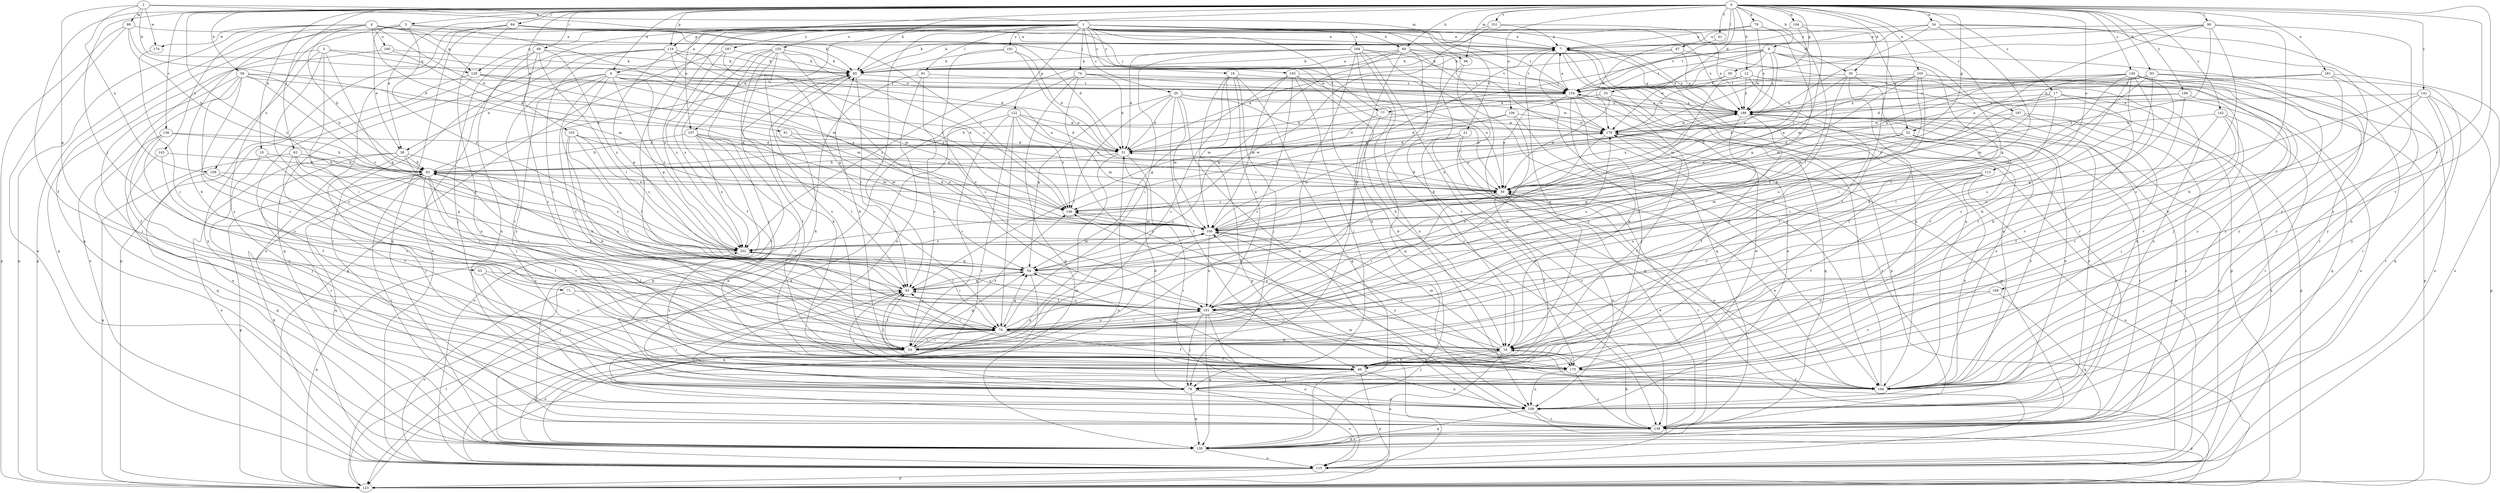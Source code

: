strict digraph  {
0;
1;
2;
3;
4;
5;
6;
7;
9;
10;
12;
16;
17;
19;
20;
21;
24;
25;
30;
31;
34;
38;
39;
41;
46;
50;
52;
53;
54;
56;
60;
61;
62;
63;
64;
69;
70;
71;
74;
77;
78;
79;
83;
85;
87;
90;
91;
93;
96;
99;
100;
103;
104;
105;
106;
107;
108;
113;
115;
119;
122;
123;
129;
130;
136;
138;
140;
141;
142;
143;
146;
151;
154;
155;
159;
160;
161;
169;
170;
174;
178;
181;
184;
186;
187;
191;
193;
194;
197;
198;
202;
0 -> 5  [label=a];
0 -> 6  [label=a];
0 -> 9  [label=b];
0 -> 10  [label=b];
0 -> 12  [label=b];
0 -> 17  [label=c];
0 -> 25  [label=d];
0 -> 30  [label=d];
0 -> 34  [label=e];
0 -> 38  [label=e];
0 -> 41  [label=f];
0 -> 46  [label=f];
0 -> 50  [label=g];
0 -> 52  [label=g];
0 -> 56  [label=h];
0 -> 60  [label=h];
0 -> 63  [label=i];
0 -> 64  [label=i];
0 -> 69  [label=i];
0 -> 71  [label=j];
0 -> 79  [label=k];
0 -> 83  [label=k];
0 -> 85  [label=k];
0 -> 87  [label=l];
0 -> 90  [label=l];
0 -> 96  [label=m];
0 -> 103  [label=n];
0 -> 104  [label=n];
0 -> 105  [label=n];
0 -> 106  [label=n];
0 -> 107  [label=n];
0 -> 113  [label=o];
0 -> 119  [label=p];
0 -> 136  [label=r];
0 -> 140  [label=s];
0 -> 141  [label=s];
0 -> 142  [label=s];
0 -> 151  [label=t];
0 -> 169  [label=v];
0 -> 170  [label=v];
0 -> 181  [label=x];
0 -> 197  [label=z];
0 -> 198  [label=z];
0 -> 202  [label=z];
1 -> 6  [label=a];
1 -> 7  [label=a];
1 -> 16  [label=b];
1 -> 19  [label=c];
1 -> 20  [label=c];
1 -> 21  [label=c];
1 -> 30  [label=d];
1 -> 52  [label=g];
1 -> 60  [label=h];
1 -> 70  [label=i];
1 -> 74  [label=j];
1 -> 91  [label=l];
1 -> 93  [label=l];
1 -> 107  [label=n];
1 -> 108  [label=n];
1 -> 115  [label=o];
1 -> 119  [label=p];
1 -> 122  [label=p];
1 -> 129  [label=q];
1 -> 138  [label=r];
1 -> 154  [label=t];
1 -> 155  [label=u];
1 -> 184  [label=x];
1 -> 186  [label=x];
1 -> 187  [label=y];
1 -> 191  [label=y];
1 -> 193  [label=y];
1 -> 202  [label=z];
2 -> 53  [label=g];
2 -> 77  [label=j];
2 -> 85  [label=k];
2 -> 96  [label=m];
2 -> 99  [label=m];
2 -> 159  [label=u];
2 -> 174  [label=w];
3 -> 24  [label=c];
3 -> 54  [label=g];
3 -> 70  [label=i];
3 -> 115  [label=o];
3 -> 129  [label=q];
3 -> 159  [label=u];
3 -> 186  [label=x];
4 -> 7  [label=a];
4 -> 16  [label=b];
4 -> 61  [label=h];
4 -> 62  [label=h];
4 -> 85  [label=k];
4 -> 100  [label=m];
4 -> 123  [label=p];
4 -> 129  [label=q];
4 -> 143  [label=s];
4 -> 160  [label=u];
4 -> 174  [label=w];
4 -> 178  [label=w];
5 -> 7  [label=a];
5 -> 38  [label=e];
5 -> 100  [label=m];
5 -> 123  [label=p];
5 -> 130  [label=q];
5 -> 194  [label=y];
5 -> 202  [label=z];
6 -> 24  [label=c];
6 -> 38  [label=e];
6 -> 39  [label=e];
6 -> 54  [label=g];
6 -> 70  [label=i];
6 -> 146  [label=s];
6 -> 154  [label=t];
6 -> 170  [label=v];
6 -> 194  [label=y];
6 -> 202  [label=z];
7 -> 85  [label=k];
7 -> 108  [label=n];
7 -> 123  [label=p];
7 -> 130  [label=q];
7 -> 186  [label=x];
7 -> 194  [label=y];
9 -> 16  [label=b];
9 -> 31  [label=d];
9 -> 39  [label=e];
9 -> 70  [label=i];
9 -> 77  [label=j];
9 -> 85  [label=k];
9 -> 138  [label=r];
9 -> 154  [label=t];
9 -> 178  [label=w];
9 -> 186  [label=x];
10 -> 62  [label=h];
10 -> 70  [label=i];
10 -> 78  [label=j];
12 -> 46  [label=f];
12 -> 100  [label=m];
12 -> 108  [label=n];
12 -> 154  [label=t];
12 -> 186  [label=x];
16 -> 7  [label=a];
16 -> 46  [label=f];
16 -> 78  [label=j];
16 -> 93  [label=l];
16 -> 100  [label=m];
16 -> 115  [label=o];
16 -> 146  [label=s];
16 -> 170  [label=v];
17 -> 39  [label=e];
17 -> 70  [label=i];
17 -> 100  [label=m];
17 -> 123  [label=p];
17 -> 130  [label=q];
17 -> 170  [label=v];
17 -> 186  [label=x];
19 -> 24  [label=c];
19 -> 78  [label=j];
19 -> 100  [label=m];
19 -> 123  [label=p];
19 -> 130  [label=q];
19 -> 154  [label=t];
19 -> 161  [label=u];
20 -> 31  [label=d];
20 -> 39  [label=e];
20 -> 46  [label=f];
20 -> 54  [label=g];
20 -> 100  [label=m];
20 -> 108  [label=n];
20 -> 146  [label=s];
20 -> 178  [label=w];
20 -> 186  [label=x];
21 -> 31  [label=d];
21 -> 39  [label=e];
21 -> 100  [label=m];
21 -> 115  [label=o];
21 -> 138  [label=r];
24 -> 46  [label=f];
24 -> 54  [label=g];
24 -> 70  [label=i];
24 -> 85  [label=k];
24 -> 93  [label=l];
24 -> 100  [label=m];
24 -> 130  [label=q];
24 -> 146  [label=s];
25 -> 31  [label=d];
25 -> 39  [label=e];
25 -> 70  [label=i];
25 -> 186  [label=x];
30 -> 39  [label=e];
30 -> 46  [label=f];
30 -> 70  [label=i];
30 -> 108  [label=n];
30 -> 154  [label=t];
30 -> 170  [label=v];
31 -> 62  [label=h];
31 -> 115  [label=o];
31 -> 123  [label=p];
31 -> 138  [label=r];
34 -> 7  [label=a];
34 -> 54  [label=g];
34 -> 62  [label=h];
34 -> 108  [label=n];
34 -> 154  [label=t];
34 -> 194  [label=y];
38 -> 62  [label=h];
38 -> 70  [label=i];
38 -> 78  [label=j];
38 -> 115  [label=o];
38 -> 138  [label=r];
38 -> 161  [label=u];
39 -> 31  [label=d];
39 -> 46  [label=f];
39 -> 70  [label=i];
39 -> 108  [label=n];
39 -> 138  [label=r];
39 -> 146  [label=s];
39 -> 186  [label=x];
41 -> 178  [label=w];
46 -> 16  [label=b];
46 -> 54  [label=g];
46 -> 78  [label=j];
46 -> 85  [label=k];
46 -> 108  [label=n];
46 -> 123  [label=p];
46 -> 202  [label=z];
50 -> 154  [label=t];
50 -> 178  [label=w];
50 -> 194  [label=y];
52 -> 31  [label=d];
52 -> 39  [label=e];
52 -> 54  [label=g];
52 -> 138  [label=r];
52 -> 194  [label=y];
53 -> 24  [label=c];
53 -> 78  [label=j];
53 -> 93  [label=l];
54 -> 93  [label=l];
54 -> 130  [label=q];
54 -> 170  [label=v];
56 -> 24  [label=c];
56 -> 39  [label=e];
56 -> 46  [label=f];
56 -> 62  [label=h];
56 -> 70  [label=i];
56 -> 78  [label=j];
56 -> 154  [label=t];
56 -> 202  [label=z];
60 -> 24  [label=c];
60 -> 54  [label=g];
60 -> 85  [label=k];
60 -> 123  [label=p];
60 -> 154  [label=t];
60 -> 170  [label=v];
60 -> 194  [label=y];
60 -> 202  [label=z];
61 -> 31  [label=d];
61 -> 100  [label=m];
62 -> 39  [label=e];
62 -> 46  [label=f];
62 -> 85  [label=k];
62 -> 123  [label=p];
62 -> 130  [label=q];
62 -> 138  [label=r];
62 -> 146  [label=s];
62 -> 170  [label=v];
62 -> 178  [label=w];
62 -> 194  [label=y];
62 -> 202  [label=z];
63 -> 54  [label=g];
63 -> 62  [label=h];
63 -> 123  [label=p];
63 -> 161  [label=u];
63 -> 170  [label=v];
64 -> 7  [label=a];
64 -> 24  [label=c];
64 -> 31  [label=d];
64 -> 115  [label=o];
64 -> 123  [label=p];
64 -> 130  [label=q];
64 -> 146  [label=s];
69 -> 24  [label=c];
69 -> 78  [label=j];
69 -> 85  [label=k];
69 -> 93  [label=l];
69 -> 108  [label=n];
69 -> 202  [label=z];
70 -> 16  [label=b];
70 -> 24  [label=c];
70 -> 39  [label=e];
70 -> 46  [label=f];
70 -> 54  [label=g];
70 -> 115  [label=o];
70 -> 161  [label=u];
71 -> 24  [label=c];
71 -> 115  [label=o];
71 -> 161  [label=u];
74 -> 31  [label=d];
74 -> 123  [label=p];
74 -> 130  [label=q];
74 -> 154  [label=t];
74 -> 178  [label=w];
74 -> 194  [label=y];
77 -> 16  [label=b];
77 -> 93  [label=l];
77 -> 178  [label=w];
78 -> 31  [label=d];
78 -> 85  [label=k];
78 -> 108  [label=n];
78 -> 115  [label=o];
78 -> 130  [label=q];
79 -> 7  [label=a];
79 -> 54  [label=g];
79 -> 85  [label=k];
79 -> 93  [label=l];
79 -> 186  [label=x];
83 -> 31  [label=d];
83 -> 62  [label=h];
83 -> 130  [label=q];
83 -> 138  [label=r];
83 -> 154  [label=t];
83 -> 161  [label=u];
83 -> 194  [label=y];
83 -> 202  [label=z];
85 -> 7  [label=a];
85 -> 46  [label=f];
85 -> 93  [label=l];
85 -> 154  [label=t];
87 -> 31  [label=d];
87 -> 85  [label=k];
87 -> 123  [label=p];
87 -> 186  [label=x];
90 -> 7  [label=a];
90 -> 16  [label=b];
90 -> 24  [label=c];
90 -> 39  [label=e];
90 -> 146  [label=s];
90 -> 154  [label=t];
90 -> 178  [label=w];
90 -> 194  [label=y];
91 -> 24  [label=c];
91 -> 108  [label=n];
91 -> 123  [label=p];
91 -> 154  [label=t];
93 -> 54  [label=g];
93 -> 62  [label=h];
93 -> 78  [label=j];
93 -> 161  [label=u];
96 -> 130  [label=q];
96 -> 194  [label=y];
99 -> 7  [label=a];
99 -> 31  [label=d];
99 -> 62  [label=h];
99 -> 115  [label=o];
99 -> 123  [label=p];
100 -> 146  [label=s];
100 -> 161  [label=u];
100 -> 170  [label=v];
100 -> 186  [label=x];
100 -> 194  [label=y];
100 -> 202  [label=z];
103 -> 16  [label=b];
103 -> 31  [label=d];
103 -> 39  [label=e];
103 -> 70  [label=i];
103 -> 93  [label=l];
103 -> 202  [label=z];
104 -> 7  [label=a];
104 -> 46  [label=f];
104 -> 100  [label=m];
104 -> 146  [label=s];
105 -> 39  [label=e];
105 -> 70  [label=i];
105 -> 100  [label=m];
105 -> 115  [label=o];
105 -> 123  [label=p];
105 -> 154  [label=t];
105 -> 161  [label=u];
105 -> 194  [label=y];
106 -> 31  [label=d];
106 -> 70  [label=i];
106 -> 138  [label=r];
106 -> 146  [label=s];
106 -> 178  [label=w];
107 -> 31  [label=d];
107 -> 62  [label=h];
107 -> 93  [label=l];
107 -> 100  [label=m];
107 -> 115  [label=o];
107 -> 170  [label=v];
107 -> 202  [label=z];
108 -> 93  [label=l];
108 -> 123  [label=p];
108 -> 130  [label=q];
108 -> 138  [label=r];
108 -> 186  [label=x];
113 -> 24  [label=c];
113 -> 39  [label=e];
113 -> 46  [label=f];
113 -> 100  [label=m];
113 -> 115  [label=o];
113 -> 161  [label=u];
113 -> 194  [label=y];
115 -> 62  [label=h];
115 -> 123  [label=p];
115 -> 186  [label=x];
119 -> 31  [label=d];
119 -> 54  [label=g];
119 -> 70  [label=i];
119 -> 85  [label=k];
119 -> 100  [label=m];
119 -> 130  [label=q];
119 -> 138  [label=r];
119 -> 146  [label=s];
122 -> 24  [label=c];
122 -> 31  [label=d];
122 -> 70  [label=i];
122 -> 100  [label=m];
122 -> 130  [label=q];
122 -> 138  [label=r];
122 -> 146  [label=s];
122 -> 178  [label=w];
123 -> 93  [label=l];
129 -> 100  [label=m];
129 -> 108  [label=n];
129 -> 146  [label=s];
129 -> 154  [label=t];
129 -> 194  [label=y];
130 -> 115  [label=o];
130 -> 186  [label=x];
136 -> 31  [label=d];
136 -> 46  [label=f];
136 -> 62  [label=h];
136 -> 130  [label=q];
136 -> 194  [label=y];
138 -> 16  [label=b];
138 -> 39  [label=e];
138 -> 100  [label=m];
138 -> 130  [label=q];
138 -> 178  [label=w];
140 -> 16  [label=b];
140 -> 24  [label=c];
140 -> 46  [label=f];
140 -> 70  [label=i];
140 -> 78  [label=j];
140 -> 93  [label=l];
140 -> 100  [label=m];
140 -> 115  [label=o];
140 -> 154  [label=t];
140 -> 186  [label=x];
140 -> 194  [label=y];
141 -> 54  [label=g];
141 -> 123  [label=p];
141 -> 138  [label=r];
141 -> 161  [label=u];
141 -> 186  [label=x];
141 -> 194  [label=y];
142 -> 46  [label=f];
142 -> 78  [label=j];
142 -> 138  [label=r];
142 -> 170  [label=v];
142 -> 178  [label=w];
143 -> 24  [label=c];
143 -> 62  [label=h];
143 -> 108  [label=n];
146 -> 100  [label=m];
151 -> 7  [label=a];
151 -> 85  [label=k];
151 -> 186  [label=x];
151 -> 202  [label=z];
154 -> 7  [label=a];
154 -> 16  [label=b];
154 -> 39  [label=e];
154 -> 62  [label=h];
154 -> 78  [label=j];
154 -> 108  [label=n];
154 -> 130  [label=q];
154 -> 186  [label=x];
155 -> 46  [label=f];
155 -> 70  [label=i];
155 -> 78  [label=j];
155 -> 85  [label=k];
155 -> 138  [label=r];
155 -> 146  [label=s];
155 -> 161  [label=u];
155 -> 170  [label=v];
155 -> 202  [label=z];
159 -> 39  [label=e];
159 -> 70  [label=i];
159 -> 130  [label=q];
160 -> 31  [label=d];
160 -> 85  [label=k];
160 -> 130  [label=q];
161 -> 7  [label=a];
161 -> 62  [label=h];
161 -> 70  [label=i];
161 -> 78  [label=j];
161 -> 93  [label=l];
161 -> 115  [label=o];
161 -> 130  [label=q];
161 -> 178  [label=w];
161 -> 194  [label=y];
161 -> 202  [label=z];
169 -> 130  [label=q];
169 -> 161  [label=u];
169 -> 170  [label=v];
170 -> 93  [label=l];
170 -> 108  [label=n];
170 -> 138  [label=r];
170 -> 178  [label=w];
170 -> 194  [label=y];
174 -> 70  [label=i];
178 -> 31  [label=d];
178 -> 46  [label=f];
178 -> 115  [label=o];
178 -> 161  [label=u];
181 -> 16  [label=b];
181 -> 115  [label=o];
181 -> 154  [label=t];
181 -> 186  [label=x];
181 -> 194  [label=y];
184 -> 24  [label=c];
184 -> 31  [label=d];
184 -> 70  [label=i];
184 -> 85  [label=k];
184 -> 108  [label=n];
184 -> 115  [label=o];
184 -> 138  [label=r];
184 -> 154  [label=t];
184 -> 194  [label=y];
186 -> 7  [label=a];
186 -> 31  [label=d];
186 -> 46  [label=f];
186 -> 108  [label=n];
186 -> 115  [label=o];
186 -> 161  [label=u];
186 -> 178  [label=w];
187 -> 54  [label=g];
187 -> 85  [label=k];
187 -> 123  [label=p];
187 -> 202  [label=z];
191 -> 31  [label=d];
191 -> 39  [label=e];
191 -> 85  [label=k];
191 -> 161  [label=u];
193 -> 16  [label=b];
193 -> 24  [label=c];
193 -> 39  [label=e];
193 -> 54  [label=g];
193 -> 78  [label=j];
193 -> 100  [label=m];
193 -> 154  [label=t];
194 -> 7  [label=a];
194 -> 39  [label=e];
194 -> 154  [label=t];
194 -> 186  [label=x];
197 -> 78  [label=j];
197 -> 138  [label=r];
197 -> 178  [label=w];
197 -> 202  [label=z];
198 -> 16  [label=b];
198 -> 146  [label=s];
198 -> 170  [label=v];
198 -> 186  [label=x];
202 -> 54  [label=g];
202 -> 70  [label=i];
202 -> 100  [label=m];
202 -> 123  [label=p];
}
